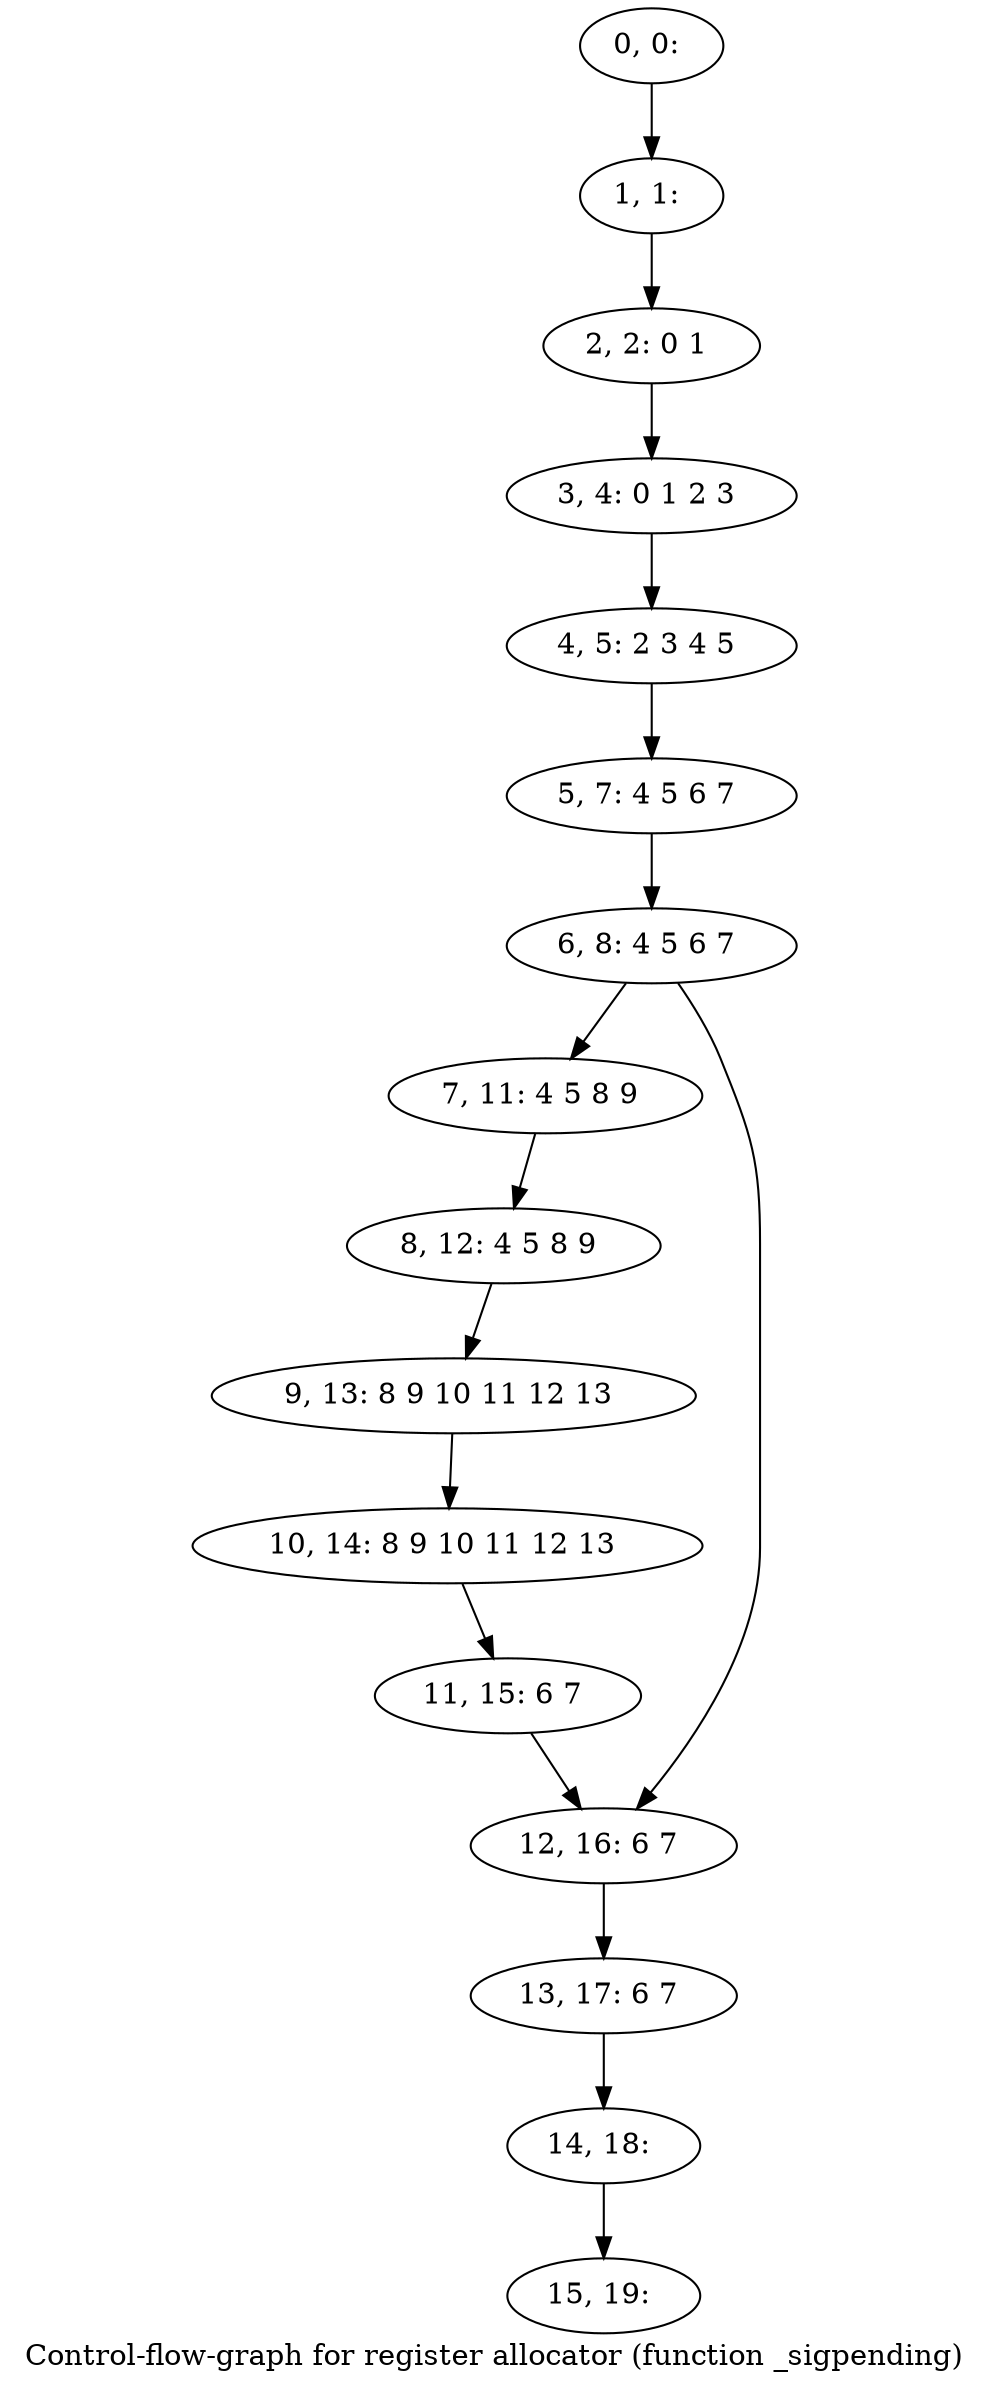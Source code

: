 digraph G {
graph [label="Control-flow-graph for register allocator (function _sigpending)"]
0[label="0, 0: "];
1[label="1, 1: "];
2[label="2, 2: 0 1 "];
3[label="3, 4: 0 1 2 3 "];
4[label="4, 5: 2 3 4 5 "];
5[label="5, 7: 4 5 6 7 "];
6[label="6, 8: 4 5 6 7 "];
7[label="7, 11: 4 5 8 9 "];
8[label="8, 12: 4 5 8 9 "];
9[label="9, 13: 8 9 10 11 12 13 "];
10[label="10, 14: 8 9 10 11 12 13 "];
11[label="11, 15: 6 7 "];
12[label="12, 16: 6 7 "];
13[label="13, 17: 6 7 "];
14[label="14, 18: "];
15[label="15, 19: "];
0->1 ;
1->2 ;
2->3 ;
3->4 ;
4->5 ;
5->6 ;
6->7 ;
6->12 ;
7->8 ;
8->9 ;
9->10 ;
10->11 ;
11->12 ;
12->13 ;
13->14 ;
14->15 ;
}
